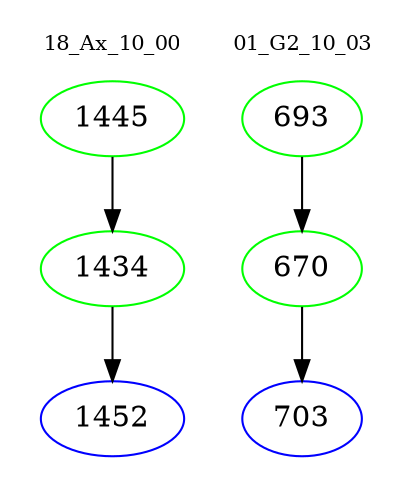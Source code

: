 digraph{
subgraph cluster_0 {
color = white
label = "18_Ax_10_00";
fontsize=10;
T0_1445 [label="1445", color="green"]
T0_1445 -> T0_1434 [color="black"]
T0_1434 [label="1434", color="green"]
T0_1434 -> T0_1452 [color="black"]
T0_1452 [label="1452", color="blue"]
}
subgraph cluster_1 {
color = white
label = "01_G2_10_03";
fontsize=10;
T1_693 [label="693", color="green"]
T1_693 -> T1_670 [color="black"]
T1_670 [label="670", color="green"]
T1_670 -> T1_703 [color="black"]
T1_703 [label="703", color="blue"]
}
}
